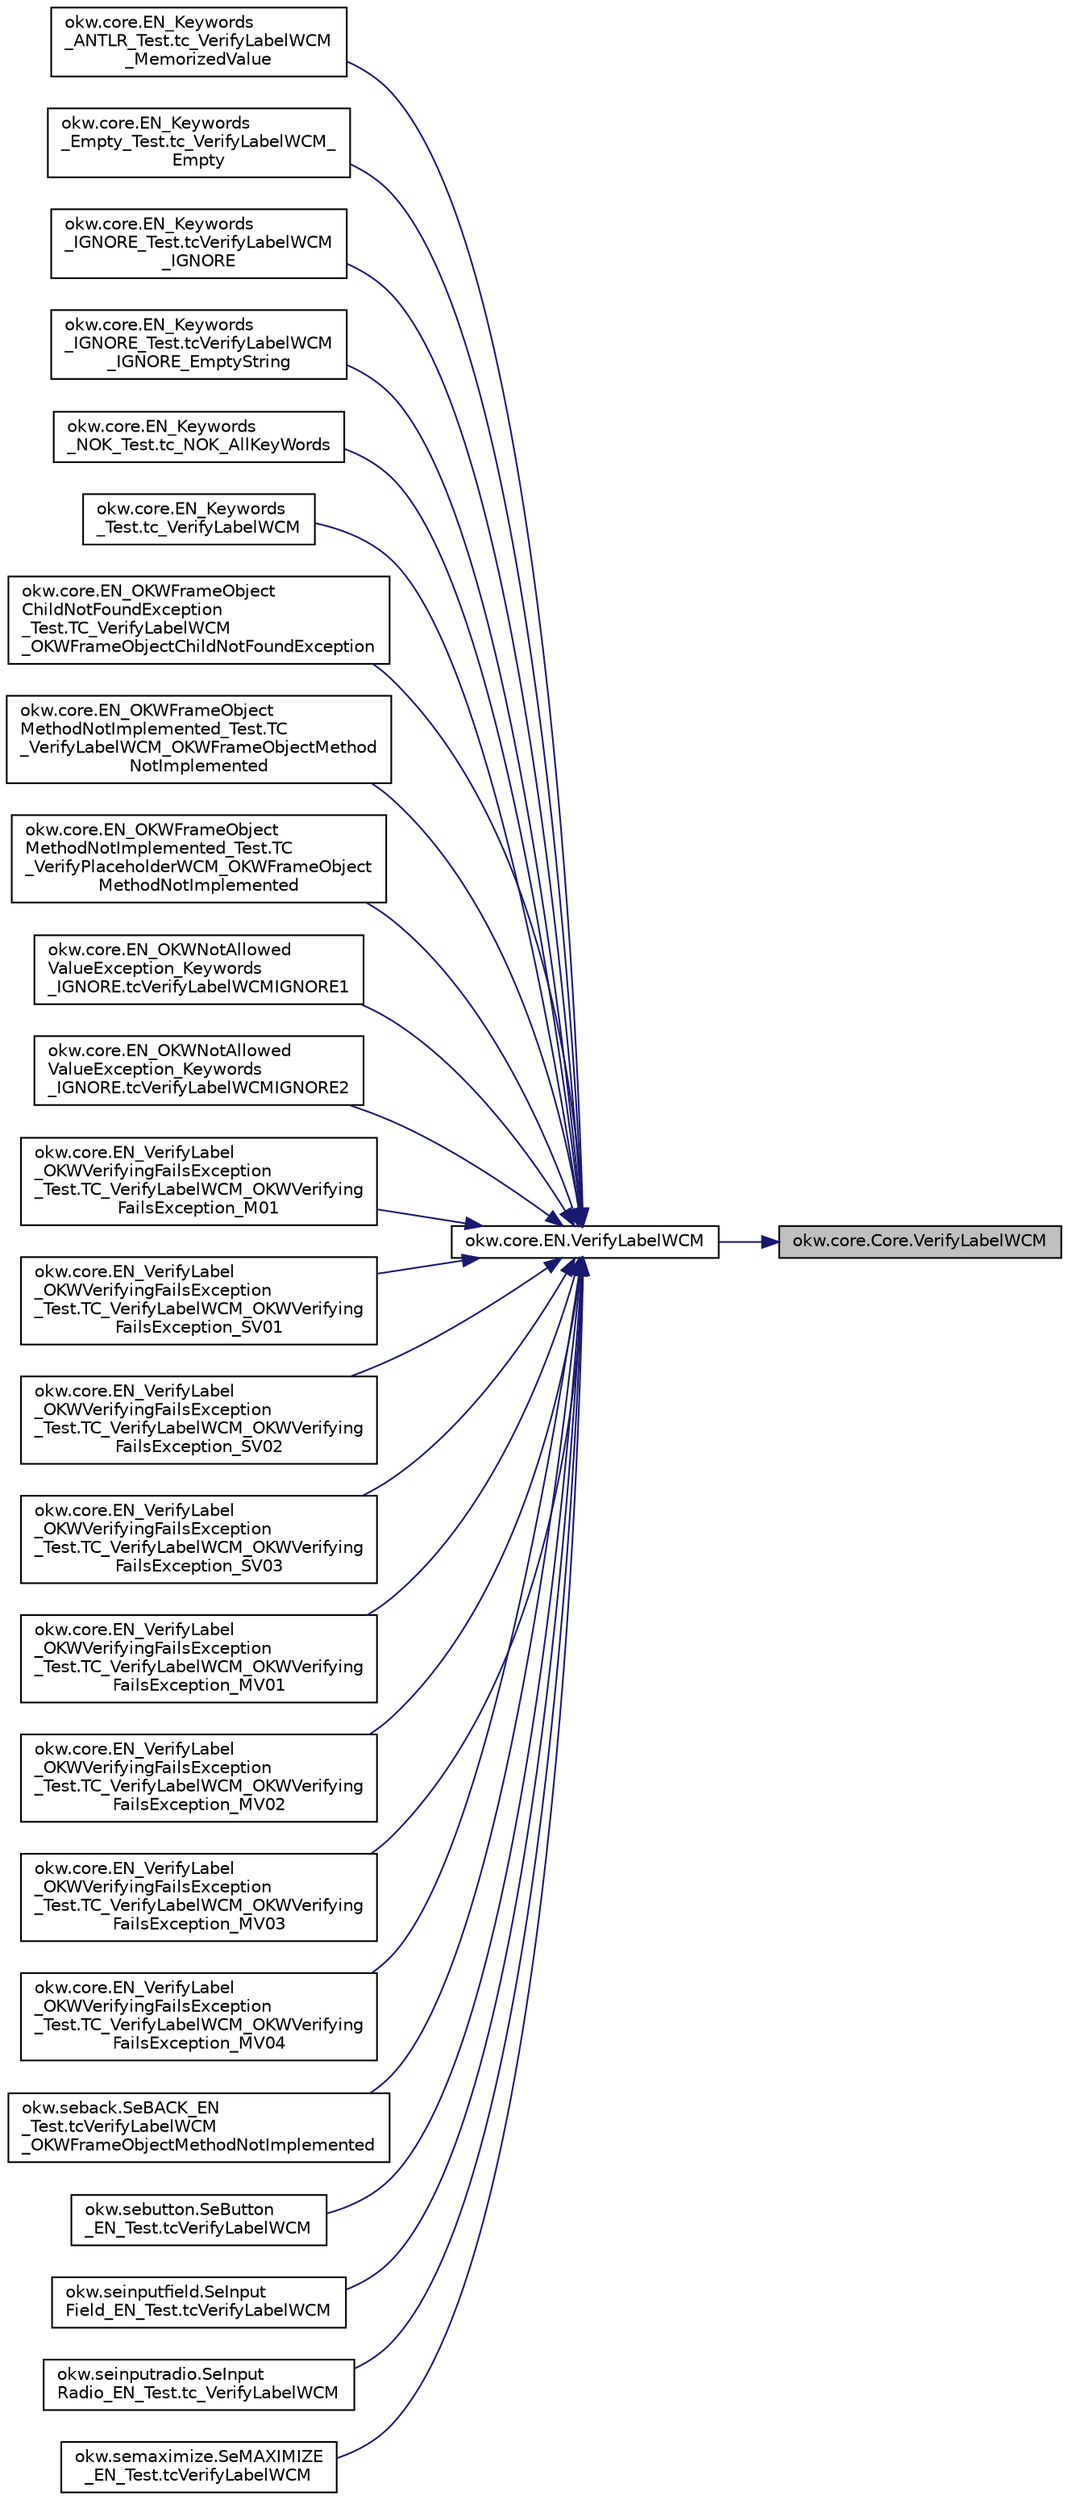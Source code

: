 digraph "okw.core.Core.VerifyLabelWCM"
{
 // INTERACTIVE_SVG=YES
 // LATEX_PDF_SIZE
  edge [fontname="Helvetica",fontsize="10",labelfontname="Helvetica",labelfontsize="10"];
  node [fontname="Helvetica",fontsize="10",shape=record];
  rankdir="RL";
  Node4595 [label="okw.core.Core.VerifyLabelWCM",height=0.2,width=0.4,color="black", fillcolor="grey75", style="filled", fontcolor="black",tooltip="Überprüft die Beschreibung/Label des Objektes."];
  Node4595 -> Node4596 [dir="back",color="midnightblue",fontsize="10",style="solid",fontname="Helvetica"];
  Node4596 [label="okw.core.EN.VerifyLabelWCM",height=0.2,width=0.4,color="black", fillcolor="white", style="filled",URL="$classokw_1_1core_1_1_e_n.html#a70ba07cc0050e6bd89dc133c36972d2a",tooltip="Überprüft die Beschreibung/Label des Objektes."];
  Node4596 -> Node4597 [dir="back",color="midnightblue",fontsize="10",style="solid",fontname="Helvetica"];
  Node4597 [label="okw.core.EN_Keywords\l_ANTLR_Test.tc_VerifyLabelWCM\l_MemorizedValue",height=0.2,width=0.4,color="black", fillcolor="white", style="filled",URL="$classokw_1_1core_1_1_e_n___keywords___a_n_t_l_r___test.html#a389abd728853cdcf69faae5b1763878e",tooltip=" "];
  Node4596 -> Node4598 [dir="back",color="midnightblue",fontsize="10",style="solid",fontname="Helvetica"];
  Node4598 [label="okw.core.EN_Keywords\l_Empty_Test.tc_VerifyLabelWCM_\lEmpty",height=0.2,width=0.4,color="black", fillcolor="white", style="filled",URL="$classokw_1_1core_1_1_e_n___keywords___empty___test.html#aafb0e984b138a14f5944cc74e6481bec",tooltip="Prüft \"${EMPTY}\" für das Schlüsslewort VerifyLabel(strng,string)"];
  Node4596 -> Node4599 [dir="back",color="midnightblue",fontsize="10",style="solid",fontname="Helvetica"];
  Node4599 [label="okw.core.EN_Keywords\l_IGNORE_Test.tcVerifyLabelWCM\l_IGNORE",height=0.2,width=0.4,color="black", fillcolor="white", style="filled",URL="$classokw_1_1core_1_1_e_n___keywords___i_g_n_o_r_e___test.html#a4dfe2d0247c22c5eb1f1f94cc559aff0",tooltip=" "];
  Node4596 -> Node4600 [dir="back",color="midnightblue",fontsize="10",style="solid",fontname="Helvetica"];
  Node4600 [label="okw.core.EN_Keywords\l_IGNORE_Test.tcVerifyLabelWCM\l_IGNORE_EmptyString",height=0.2,width=0.4,color="black", fillcolor="white", style="filled",URL="$classokw_1_1core_1_1_e_n___keywords___i_g_n_o_r_e___test.html#afd5a4fbb77f79820fc665a62a10a7924",tooltip=" "];
  Node4596 -> Node4601 [dir="back",color="midnightblue",fontsize="10",style="solid",fontname="Helvetica"];
  Node4601 [label="okw.core.EN_Keywords\l_NOK_Test.tc_NOK_AllKeyWords",height=0.2,width=0.4,color="black", fillcolor="white", style="filled",URL="$classokw_1_1core_1_1_e_n___keywords___n_o_k___test.html#a81a960a2341dfb0e27da7871291c84dc",tooltip="Prüft methoden aufruf für einen einfachen Click."];
  Node4596 -> Node4602 [dir="back",color="midnightblue",fontsize="10",style="solid",fontname="Helvetica"];
  Node4602 [label="okw.core.EN_Keywords\l_Test.tc_VerifyLabelWCM",height=0.2,width=0.4,color="black", fillcolor="white", style="filled",URL="$classokw_1_1core_1_1_e_n___keywords___test.html#af0480b6de0340fe3c17398da7aaa3839",tooltip="\"Normaler\" Testfall für das Schlüsselwort EN.VerifyLabelWCM(String,String)."];
  Node4596 -> Node4603 [dir="back",color="midnightblue",fontsize="10",style="solid",fontname="Helvetica"];
  Node4603 [label="okw.core.EN_OKWFrameObject\lChildNotFoundException\l_Test.TC_VerifyLabelWCM\l_OKWFrameObjectChildNotFoundException",height=0.2,width=0.4,color="black", fillcolor="white", style="filled",URL="$classokw_1_1core_1_1_e_n___o_k_w_frame_object_child_not_found_exception___test.html#a1f17a9b2071e2c989d6f13a17261d4c1",tooltip="Prüft ob die Ausnahme OKWFrameObjectChildNotFoundException durch die LFC-VerifyCaption ausgelöst wird..."];
  Node4596 -> Node4604 [dir="back",color="midnightblue",fontsize="10",style="solid",fontname="Helvetica"];
  Node4604 [label="okw.core.EN_OKWFrameObject\lMethodNotImplemented_Test.TC\l_VerifyLabelWCM_OKWFrameObjectMethod\lNotImplemented",height=0.2,width=0.4,color="black", fillcolor="white", style="filled",URL="$classokw_1_1core_1_1_e_n___o_k_w_frame_object_method_not_implemented___test.html#a62484fa5ac110f76c7871dff8cdc2395",tooltip="Prüft ob die Ausnahme OKWFrameObjectMethodNotImplemented von VerifyCaptionWCM( FN,..."];
  Node4596 -> Node4605 [dir="back",color="midnightblue",fontsize="10",style="solid",fontname="Helvetica"];
  Node4605 [label="okw.core.EN_OKWFrameObject\lMethodNotImplemented_Test.TC\l_VerifyPlaceholderWCM_OKWFrameObject\lMethodNotImplemented",height=0.2,width=0.4,color="black", fillcolor="white", style="filled",URL="$classokw_1_1core_1_1_e_n___o_k_w_frame_object_method_not_implemented___test.html#a111596776b0372c8c042d5c674be2ec9",tooltip="Prüft ob die Ausnahme OKWFrameObjectMethodNotImplemented von VerifyPlaceholderWCM( FN,..."];
  Node4596 -> Node4606 [dir="back",color="midnightblue",fontsize="10",style="solid",fontname="Helvetica"];
  Node4606 [label="okw.core.EN_OKWNotAllowed\lValueException_Keywords\l_IGNORE.tcVerifyLabelWCMIGNORE1",height=0.2,width=0.4,color="black", fillcolor="white", style="filled",URL="$classokw_1_1core_1_1_e_n___o_k_w_not_allowed_value_exception___keywords___i_g_n_o_r_e.html#ab5b67589389cb02e0547185fbf862097",tooltip="Prüft ob \"${IGNORE} \" die Ausnahme okw.exceptions.OKWNotAllowedValueException auslöst."];
  Node4596 -> Node4607 [dir="back",color="midnightblue",fontsize="10",style="solid",fontname="Helvetica"];
  Node4607 [label="okw.core.EN_OKWNotAllowed\lValueException_Keywords\l_IGNORE.tcVerifyLabelWCMIGNORE2",height=0.2,width=0.4,color="black", fillcolor="white", style="filled",URL="$classokw_1_1core_1_1_e_n___o_k_w_not_allowed_value_exception___keywords___i_g_n_o_r_e.html#a59950fbfd35a688eb5f7b348023b627c",tooltip="Prüft ob \"\"${IGNORE}${TCN}\" die Ausnahme okw.exceptions.OKWNotAllowedValueException auslöst."];
  Node4596 -> Node4608 [dir="back",color="midnightblue",fontsize="10",style="solid",fontname="Helvetica"];
  Node4608 [label="okw.core.EN_VerifyLabel\l_OKWVerifyingFailsException\l_Test.TC_VerifyLabelWCM_OKWVerifying\lFailsException_M01",height=0.2,width=0.4,color="black", fillcolor="white", style="filled",URL="$classokw_1_1core_1_1_e_n___verify_label___o_k_w_verifying_fails_exception___test.html#a8413c81f5d96301ecc9a1e3beaf0561e",tooltip="Prüft, ob die Ausnahme OKWVerifyingFailsException bei einem Soll/Ist-Vergleich ausgelöst wird."];
  Node4596 -> Node4609 [dir="back",color="midnightblue",fontsize="10",style="solid",fontname="Helvetica"];
  Node4609 [label="okw.core.EN_VerifyLabel\l_OKWVerifyingFailsException\l_Test.TC_VerifyLabelWCM_OKWVerifying\lFailsException_SV01",height=0.2,width=0.4,color="black", fillcolor="white", style="filled",URL="$classokw_1_1core_1_1_e_n___verify_label___o_k_w_verifying_fails_exception___test.html#a33635eb753e79dcd7f891ecb903b72f3",tooltip="Prüft, ob die Ausnahme OKWVerifyingFailsException bei einem Soll/Ist-Vergleich ausgelöst wird."];
  Node4596 -> Node4610 [dir="back",color="midnightblue",fontsize="10",style="solid",fontname="Helvetica"];
  Node4610 [label="okw.core.EN_VerifyLabel\l_OKWVerifyingFailsException\l_Test.TC_VerifyLabelWCM_OKWVerifying\lFailsException_SV02",height=0.2,width=0.4,color="black", fillcolor="white", style="filled",URL="$classokw_1_1core_1_1_e_n___verify_label___o_k_w_verifying_fails_exception___test.html#aad4f76c8fb7d37d6d3a4353d9c4d8bbe",tooltip="Prüft, ob die Ausnahme OKWVerifyingFailsException bei einem Soll/Ist-Vergleich ausgelöst wird."];
  Node4596 -> Node4611 [dir="back",color="midnightblue",fontsize="10",style="solid",fontname="Helvetica"];
  Node4611 [label="okw.core.EN_VerifyLabel\l_OKWVerifyingFailsException\l_Test.TC_VerifyLabelWCM_OKWVerifying\lFailsException_SV03",height=0.2,width=0.4,color="black", fillcolor="white", style="filled",URL="$classokw_1_1core_1_1_e_n___verify_label___o_k_w_verifying_fails_exception___test.html#adeb23837ad921772273100a2bbe27b26",tooltip="Prüft, ob die Ausnahme OKWVerifyingFailsException bei einem Soll/Ist-Vergleich ausgelöst wird."];
  Node4596 -> Node4612 [dir="back",color="midnightblue",fontsize="10",style="solid",fontname="Helvetica"];
  Node4612 [label="okw.core.EN_VerifyLabel\l_OKWVerifyingFailsException\l_Test.TC_VerifyLabelWCM_OKWVerifying\lFailsException_MV01",height=0.2,width=0.4,color="black", fillcolor="white", style="filled",URL="$classokw_1_1core_1_1_e_n___verify_label___o_k_w_verifying_fails_exception___test.html#a15e8ab6a40bdf507abd90b3b588986df",tooltip="Prüft, ob die Ausnahme OKWVerifyingFailsException bei einem Soll/Ist-Vergleich ausgelöst wird."];
  Node4596 -> Node4613 [dir="back",color="midnightblue",fontsize="10",style="solid",fontname="Helvetica"];
  Node4613 [label="okw.core.EN_VerifyLabel\l_OKWVerifyingFailsException\l_Test.TC_VerifyLabelWCM_OKWVerifying\lFailsException_MV02",height=0.2,width=0.4,color="black", fillcolor="white", style="filled",URL="$classokw_1_1core_1_1_e_n___verify_label___o_k_w_verifying_fails_exception___test.html#a11a50d6db7152fa1c06ad1a49d601f04",tooltip="Prüft, ob die Ausnahme OKWVerifyingFailsException bei einem Soll/Ist-Vergleich ausgelöst wird."];
  Node4596 -> Node4614 [dir="back",color="midnightblue",fontsize="10",style="solid",fontname="Helvetica"];
  Node4614 [label="okw.core.EN_VerifyLabel\l_OKWVerifyingFailsException\l_Test.TC_VerifyLabelWCM_OKWVerifying\lFailsException_MV03",height=0.2,width=0.4,color="black", fillcolor="white", style="filled",URL="$classokw_1_1core_1_1_e_n___verify_label___o_k_w_verifying_fails_exception___test.html#a2dfdbf1d19acc598f043745b7176b783",tooltip="Prüft, ob die Ausnahme OKWVerifyingFailsException bei einem Soll/Ist-Vergleich ausgelöst wird."];
  Node4596 -> Node4615 [dir="back",color="midnightblue",fontsize="10",style="solid",fontname="Helvetica"];
  Node4615 [label="okw.core.EN_VerifyLabel\l_OKWVerifyingFailsException\l_Test.TC_VerifyLabelWCM_OKWVerifying\lFailsException_MV04",height=0.2,width=0.4,color="black", fillcolor="white", style="filled",URL="$classokw_1_1core_1_1_e_n___verify_label___o_k_w_verifying_fails_exception___test.html#adfdfa5dad4e3e11fc268a7406cfec681",tooltip="Prüft, ob die Ausnahme OKWVerifyingFailsException bei einem Soll/Ist-Vergleich ausgelöst wird."];
  Node4596 -> Node4616 [dir="back",color="midnightblue",fontsize="10",style="solid",fontname="Helvetica"];
  Node4616 [label="okw.seback.SeBACK_EN\l_Test.tcVerifyLabelWCM\l_OKWFrameObjectMethodNotImplemented",height=0.2,width=0.4,color="black", fillcolor="white", style="filled",URL="$classokw_1_1seback_1_1_se_b_a_c_k___e_n___test.html#af9b6115b5ecf78adf36a7dad2c7b955c",tooltip="Test des Schlüsselwortes \"VerifyLabelWCM( FN, ExpVal ) für SeBACK."];
  Node4596 -> Node4617 [dir="back",color="midnightblue",fontsize="10",style="solid",fontname="Helvetica"];
  Node4617 [label="okw.sebutton.SeButton\l_EN_Test.tcVerifyLabelWCM",height=0.2,width=0.4,color="black", fillcolor="white", style="filled",URL="$classokw_1_1sebutton_1_1_se_button___e_n___test.html#a8b6784c6df19a9e29079756409afe8b6",tooltip="Test des Schlüsselwortes VerifyLabel für den GUI-Adapter SeButton."];
  Node4596 -> Node4618 [dir="back",color="midnightblue",fontsize="10",style="solid",fontname="Helvetica"];
  Node4618 [label="okw.seinputfield.SeInput\lField_EN_Test.tcVerifyLabelWCM",height=0.2,width=0.4,color="black", fillcolor="white", style="filled",URL="$classokw_1_1seinputfield_1_1_se_input_field___e_n___test.html#a8b2380718f56fb15fb0d6e70762b92e1",tooltip="Prüft, ob die Methode VerifyLabelWCM für SeInputField implementiert ist."];
  Node4596 -> Node4619 [dir="back",color="midnightblue",fontsize="10",style="solid",fontname="Helvetica"];
  Node4619 [label="okw.seinputradio.SeInput\lRadio_EN_Test.tc_VerifyLabelWCM",height=0.2,width=0.4,color="black", fillcolor="white", style="filled",URL="$classokw_1_1seinputradio_1_1_se_input_radio___e_n___test.html#aad91a331636cab9e7472eae90f61d206",tooltip="Test des Schlüsselwortes VerifyLabel für den GUI-Adapter SeInputRadio."];
  Node4596 -> Node4620 [dir="back",color="midnightblue",fontsize="10",style="solid",fontname="Helvetica"];
  Node4620 [label="okw.semaximize.SeMAXIMIZE\l_EN_Test.tcVerifyLabelWCM",height=0.2,width=0.4,color="black", fillcolor="white", style="filled",URL="$classokw_1_1semaximize_1_1_se_m_a_x_i_m_i_z_e___e_n___test.html#a90862ef460fd9d821ee95dec5ff729d1",tooltip="Test des Schlüsselwortes \"VerifyLabelWCM( FN, ExpVal ) für SeMAXIMIZE."];
}
